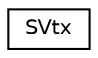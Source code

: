 digraph "Graphical Class Hierarchy"
{
  edge [fontname="Helvetica",fontsize="10",labelfontname="Helvetica",labelfontsize="10"];
  node [fontname="Helvetica",fontsize="10",shape=record];
  rankdir="LR";
  Node1 [label="SVtx",height=0.2,width=0.4,color="black", fillcolor="white", style="filled",URL="$struct_s_vtx.html"];
}
